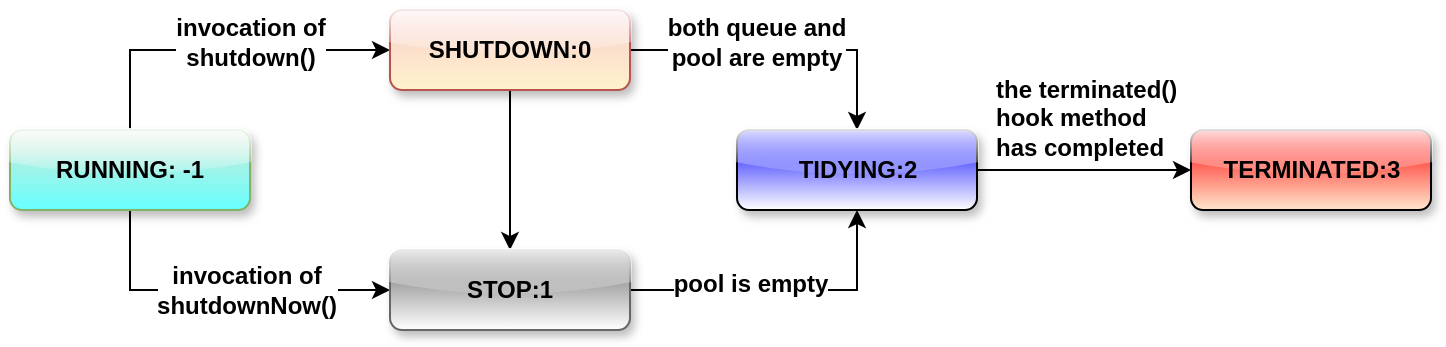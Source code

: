 <mxfile version="10.6.7" type="device"><diagram id="TDQuKGBXxQb6eZlnMOxp" name="the-state"><mxGraphModel dx="738" dy="522" grid="1" gridSize="10" guides="1" tooltips="1" connect="1" arrows="1" fold="1" page="1" pageScale="1" pageWidth="827" pageHeight="1169" math="0" shadow="0"><root><mxCell id="0"/><mxCell id="1" parent="0"/><mxCell id="GNF2hldAY_KpDQQm7_M2-3" value="" style="edgeStyle=orthogonalEdgeStyle;rounded=0;orthogonalLoop=1;jettySize=auto;html=1;" edge="1" parent="1" source="GNF2hldAY_KpDQQm7_M2-1" target="GNF2hldAY_KpDQQm7_M2-2"><mxGeometry relative="1" as="geometry"><Array as="points"><mxPoint x="90" y="220"/></Array></mxGeometry></mxCell><mxCell id="GNF2hldAY_KpDQQm7_M2-16" value="&lt;span&gt; invocation of &lt;br&gt;shutdown()&lt;/span&gt;" style="text;html=1;resizable=0;points=[];align=center;verticalAlign=middle;labelBackgroundColor=#ffffff;fontStyle=1" vertex="1" connectable="0" parent="GNF2hldAY_KpDQQm7_M2-3"><mxGeometry x="-0.264" y="3" relative="1" as="geometry"><mxPoint x="37" y="-1" as="offset"/></mxGeometry></mxCell><mxCell id="GNF2hldAY_KpDQQm7_M2-7" value="" style="edgeStyle=orthogonalEdgeStyle;rounded=0;orthogonalLoop=1;jettySize=auto;html=1;entryX=0;entryY=0.5;entryDx=0;entryDy=0;" edge="1" parent="1" source="GNF2hldAY_KpDQQm7_M2-1" target="GNF2hldAY_KpDQQm7_M2-4"><mxGeometry relative="1" as="geometry"><mxPoint x="130" y="320" as="targetPoint"/><Array as="points"><mxPoint x="90" y="340"/></Array></mxGeometry></mxCell><mxCell id="GNF2hldAY_KpDQQm7_M2-17" value="&lt;span&gt;invocation of &lt;br&gt;shutdownNow() &lt;/span&gt;" style="text;html=1;resizable=0;points=[];align=center;verticalAlign=middle;labelBackgroundColor=#ffffff;fontStyle=1" vertex="1" connectable="0" parent="GNF2hldAY_KpDQQm7_M2-7"><mxGeometry x="-0.1" y="-1" relative="1" as="geometry"><mxPoint x="21" y="-1" as="offset"/></mxGeometry></mxCell><mxCell id="GNF2hldAY_KpDQQm7_M2-1" value="RUNNING: -1" style="rounded=1;whiteSpace=wrap;html=1;glass=1;shadow=1;fillColor=#d5e8d4;strokeColor=#82b366;gradientColor=#66FFFF;fontStyle=1" vertex="1" parent="1"><mxGeometry x="30" y="260" width="120" height="40" as="geometry"/></mxCell><mxCell id="GNF2hldAY_KpDQQm7_M2-5" value="" style="edgeStyle=orthogonalEdgeStyle;rounded=0;orthogonalLoop=1;jettySize=auto;html=1;" edge="1" parent="1" source="GNF2hldAY_KpDQQm7_M2-2" target="GNF2hldAY_KpDQQm7_M2-4"><mxGeometry relative="1" as="geometry"/></mxCell><mxCell id="GNF2hldAY_KpDQQm7_M2-11" value="" style="edgeStyle=orthogonalEdgeStyle;rounded=0;orthogonalLoop=1;jettySize=auto;html=1;" edge="1" parent="1" source="GNF2hldAY_KpDQQm7_M2-2" target="GNF2hldAY_KpDQQm7_M2-8"><mxGeometry relative="1" as="geometry"><mxPoint x="420" y="220" as="targetPoint"/></mxGeometry></mxCell><mxCell id="GNF2hldAY_KpDQQm7_M2-18" value="&lt;span&gt;both queue and &lt;br&gt;pool are empty &lt;/span&gt;" style="text;html=1;resizable=0;points=[];align=center;verticalAlign=middle;labelBackgroundColor=#ffffff;fontStyle=1" vertex="1" connectable="0" parent="GNF2hldAY_KpDQQm7_M2-11"><mxGeometry x="-0.621" y="2" relative="1" as="geometry"><mxPoint x="34" y="-2" as="offset"/></mxGeometry></mxCell><mxCell id="GNF2hldAY_KpDQQm7_M2-2" value="SHUTDOWN:0" style="rounded=1;whiteSpace=wrap;html=1;glass=1;shadow=1;fillColor=#f8cecc;strokeColor=#b85450;gradientColor=#FFF2CC;fontStyle=1" vertex="1" parent="1"><mxGeometry x="220" y="200" width="120" height="40" as="geometry"/></mxCell><mxCell id="GNF2hldAY_KpDQQm7_M2-9" value="" style="edgeStyle=orthogonalEdgeStyle;rounded=0;orthogonalLoop=1;jettySize=auto;html=1;" edge="1" parent="1" source="GNF2hldAY_KpDQQm7_M2-4" target="GNF2hldAY_KpDQQm7_M2-8"><mxGeometry relative="1" as="geometry"/></mxCell><mxCell id="GNF2hldAY_KpDQQm7_M2-15" value="&lt;span&gt;pool is empty &lt;/span&gt;" style="text;html=1;resizable=0;points=[];align=center;verticalAlign=middle;labelBackgroundColor=#ffffff;fontStyle=1" vertex="1" connectable="0" parent="GNF2hldAY_KpDQQm7_M2-9"><mxGeometry x="-0.275" y="-1" relative="1" as="geometry"><mxPoint x="4" y="-4" as="offset"/></mxGeometry></mxCell><mxCell id="GNF2hldAY_KpDQQm7_M2-4" value="STOP:1" style="rounded=1;whiteSpace=wrap;html=1;glass=1;shadow=1;strokeColor=#666666;gradientColor=#ffffff;fillColor=#666666;fontStyle=1" vertex="1" parent="1"><mxGeometry x="220" y="320" width="120" height="40" as="geometry"/></mxCell><mxCell id="GNF2hldAY_KpDQQm7_M2-13" value="" style="edgeStyle=orthogonalEdgeStyle;rounded=0;orthogonalLoop=1;jettySize=auto;html=1;" edge="1" parent="1" source="GNF2hldAY_KpDQQm7_M2-8" target="GNF2hldAY_KpDQQm7_M2-12"><mxGeometry relative="1" as="geometry"/></mxCell><mxCell id="GNF2hldAY_KpDQQm7_M2-8" value="TIDYING:2" style="rounded=1;whiteSpace=wrap;html=1;glass=1;shadow=1;gradientColor=#ffffff;fillColor=#0000FF;fontStyle=1" vertex="1" parent="1"><mxGeometry x="393.5" y="260" width="120" height="40" as="geometry"/></mxCell><mxCell id="GNF2hldAY_KpDQQm7_M2-12" value="TERMINATED:3" style="rounded=1;whiteSpace=wrap;html=1;glass=1;shadow=1;fillColor=#FF0000;gradientColor=#FFE6CC;fontStyle=1" vertex="1" parent="1"><mxGeometry x="620.5" y="260" width="120" height="40" as="geometry"/></mxCell><mxCell id="GNF2hldAY_KpDQQm7_M2-19" value="&lt;span&gt; the terminated() &lt;br&gt;hook method &lt;br&gt;has completed &lt;/span&gt;" style="text;html=1;resizable=0;points=[];autosize=1;align=left;verticalAlign=top;spacingTop=-4;fontStyle=1" vertex="1" parent="1"><mxGeometry x="520.5" y="230" width="100" height="40" as="geometry"/></mxCell></root></mxGraphModel></diagram></mxfile>